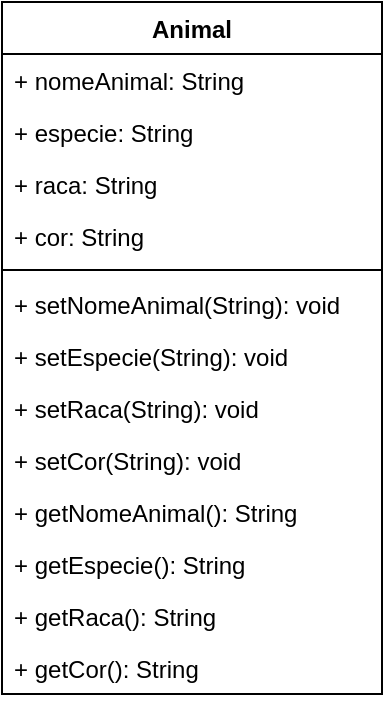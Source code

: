 <mxfile version="15.2.9" type="device"><diagram name="Page-1" id="c4acf3e9-155e-7222-9cf6-157b1a14988f"><mxGraphModel dx="410" dy="461" grid="1" gridSize="10" guides="1" tooltips="1" connect="1" arrows="1" fold="1" page="1" pageScale="1" pageWidth="850" pageHeight="1100" background="none" math="0" shadow="0"><root><mxCell id="0"/><mxCell id="1" parent="0"/><mxCell id="gedLYLWpDEwdoRXOjlhF-1" value="Animal" style="swimlane;fontStyle=1;align=center;verticalAlign=top;childLayout=stackLayout;horizontal=1;startSize=26;horizontalStack=0;resizeParent=1;resizeParentMax=0;resizeLast=0;collapsible=1;marginBottom=0;" vertex="1" parent="1"><mxGeometry x="80" y="300" width="190" height="346" as="geometry"/></mxCell><mxCell id="gedLYLWpDEwdoRXOjlhF-2" value="+ nomeAnimal: String" style="text;strokeColor=none;fillColor=none;align=left;verticalAlign=top;spacingLeft=4;spacingRight=4;overflow=hidden;rotatable=0;points=[[0,0.5],[1,0.5]];portConstraint=eastwest;" vertex="1" parent="gedLYLWpDEwdoRXOjlhF-1"><mxGeometry y="26" width="190" height="26" as="geometry"/></mxCell><mxCell id="gedLYLWpDEwdoRXOjlhF-5" value="+ especie: String" style="text;strokeColor=none;fillColor=none;align=left;verticalAlign=top;spacingLeft=4;spacingRight=4;overflow=hidden;rotatable=0;points=[[0,0.5],[1,0.5]];portConstraint=eastwest;" vertex="1" parent="gedLYLWpDEwdoRXOjlhF-1"><mxGeometry y="52" width="190" height="26" as="geometry"/></mxCell><mxCell id="gedLYLWpDEwdoRXOjlhF-7" value="+ raca: String" style="text;strokeColor=none;fillColor=none;align=left;verticalAlign=top;spacingLeft=4;spacingRight=4;overflow=hidden;rotatable=0;points=[[0,0.5],[1,0.5]];portConstraint=eastwest;" vertex="1" parent="gedLYLWpDEwdoRXOjlhF-1"><mxGeometry y="78" width="190" height="26" as="geometry"/></mxCell><mxCell id="gedLYLWpDEwdoRXOjlhF-6" value="+ cor: String" style="text;strokeColor=none;fillColor=none;align=left;verticalAlign=top;spacingLeft=4;spacingRight=4;overflow=hidden;rotatable=0;points=[[0,0.5],[1,0.5]];portConstraint=eastwest;" vertex="1" parent="gedLYLWpDEwdoRXOjlhF-1"><mxGeometry y="104" width="190" height="26" as="geometry"/></mxCell><mxCell id="gedLYLWpDEwdoRXOjlhF-3" value="" style="line;strokeWidth=1;fillColor=none;align=left;verticalAlign=middle;spacingTop=-1;spacingLeft=3;spacingRight=3;rotatable=0;labelPosition=right;points=[];portConstraint=eastwest;" vertex="1" parent="gedLYLWpDEwdoRXOjlhF-1"><mxGeometry y="130" width="190" height="8" as="geometry"/></mxCell><mxCell id="gedLYLWpDEwdoRXOjlhF-4" value="+ setNomeAnimal(String): void" style="text;strokeColor=none;fillColor=none;align=left;verticalAlign=top;spacingLeft=4;spacingRight=4;overflow=hidden;rotatable=0;points=[[0,0.5],[1,0.5]];portConstraint=eastwest;" vertex="1" parent="gedLYLWpDEwdoRXOjlhF-1"><mxGeometry y="138" width="190" height="26" as="geometry"/></mxCell><mxCell id="gedLYLWpDEwdoRXOjlhF-9" value="+ setEspecie(String): void" style="text;strokeColor=none;fillColor=none;align=left;verticalAlign=top;spacingLeft=4;spacingRight=4;overflow=hidden;rotatable=0;points=[[0,0.5],[1,0.5]];portConstraint=eastwest;" vertex="1" parent="gedLYLWpDEwdoRXOjlhF-1"><mxGeometry y="164" width="190" height="26" as="geometry"/></mxCell><mxCell id="gedLYLWpDEwdoRXOjlhF-10" value="+ setRaca(String): void" style="text;strokeColor=none;fillColor=none;align=left;verticalAlign=top;spacingLeft=4;spacingRight=4;overflow=hidden;rotatable=0;points=[[0,0.5],[1,0.5]];portConstraint=eastwest;" vertex="1" parent="gedLYLWpDEwdoRXOjlhF-1"><mxGeometry y="190" width="190" height="26" as="geometry"/></mxCell><mxCell id="gedLYLWpDEwdoRXOjlhF-11" value="+ setCor(String): void" style="text;strokeColor=none;fillColor=none;align=left;verticalAlign=top;spacingLeft=4;spacingRight=4;overflow=hidden;rotatable=0;points=[[0,0.5],[1,0.5]];portConstraint=eastwest;" vertex="1" parent="gedLYLWpDEwdoRXOjlhF-1"><mxGeometry y="216" width="190" height="26" as="geometry"/></mxCell><mxCell id="gedLYLWpDEwdoRXOjlhF-12" value="+ getNomeAnimal(): String" style="text;strokeColor=none;fillColor=none;align=left;verticalAlign=top;spacingLeft=4;spacingRight=4;overflow=hidden;rotatable=0;points=[[0,0.5],[1,0.5]];portConstraint=eastwest;" vertex="1" parent="gedLYLWpDEwdoRXOjlhF-1"><mxGeometry y="242" width="190" height="26" as="geometry"/></mxCell><mxCell id="gedLYLWpDEwdoRXOjlhF-16" value="+ getEspecie(): String" style="text;strokeColor=none;fillColor=none;align=left;verticalAlign=top;spacingLeft=4;spacingRight=4;overflow=hidden;rotatable=0;points=[[0,0.5],[1,0.5]];portConstraint=eastwest;" vertex="1" parent="gedLYLWpDEwdoRXOjlhF-1"><mxGeometry y="268" width="190" height="26" as="geometry"/></mxCell><mxCell id="gedLYLWpDEwdoRXOjlhF-17" value="+ getRaca(): String" style="text;strokeColor=none;fillColor=none;align=left;verticalAlign=top;spacingLeft=4;spacingRight=4;overflow=hidden;rotatable=0;points=[[0,0.5],[1,0.5]];portConstraint=eastwest;" vertex="1" parent="gedLYLWpDEwdoRXOjlhF-1"><mxGeometry y="294" width="190" height="26" as="geometry"/></mxCell><mxCell id="gedLYLWpDEwdoRXOjlhF-18" value="+ getCor(): String" style="text;strokeColor=none;fillColor=none;align=left;verticalAlign=top;spacingLeft=4;spacingRight=4;overflow=hidden;rotatable=0;points=[[0,0.5],[1,0.5]];portConstraint=eastwest;" vertex="1" parent="gedLYLWpDEwdoRXOjlhF-1"><mxGeometry y="320" width="190" height="26" as="geometry"/></mxCell></root></mxGraphModel></diagram></mxfile>